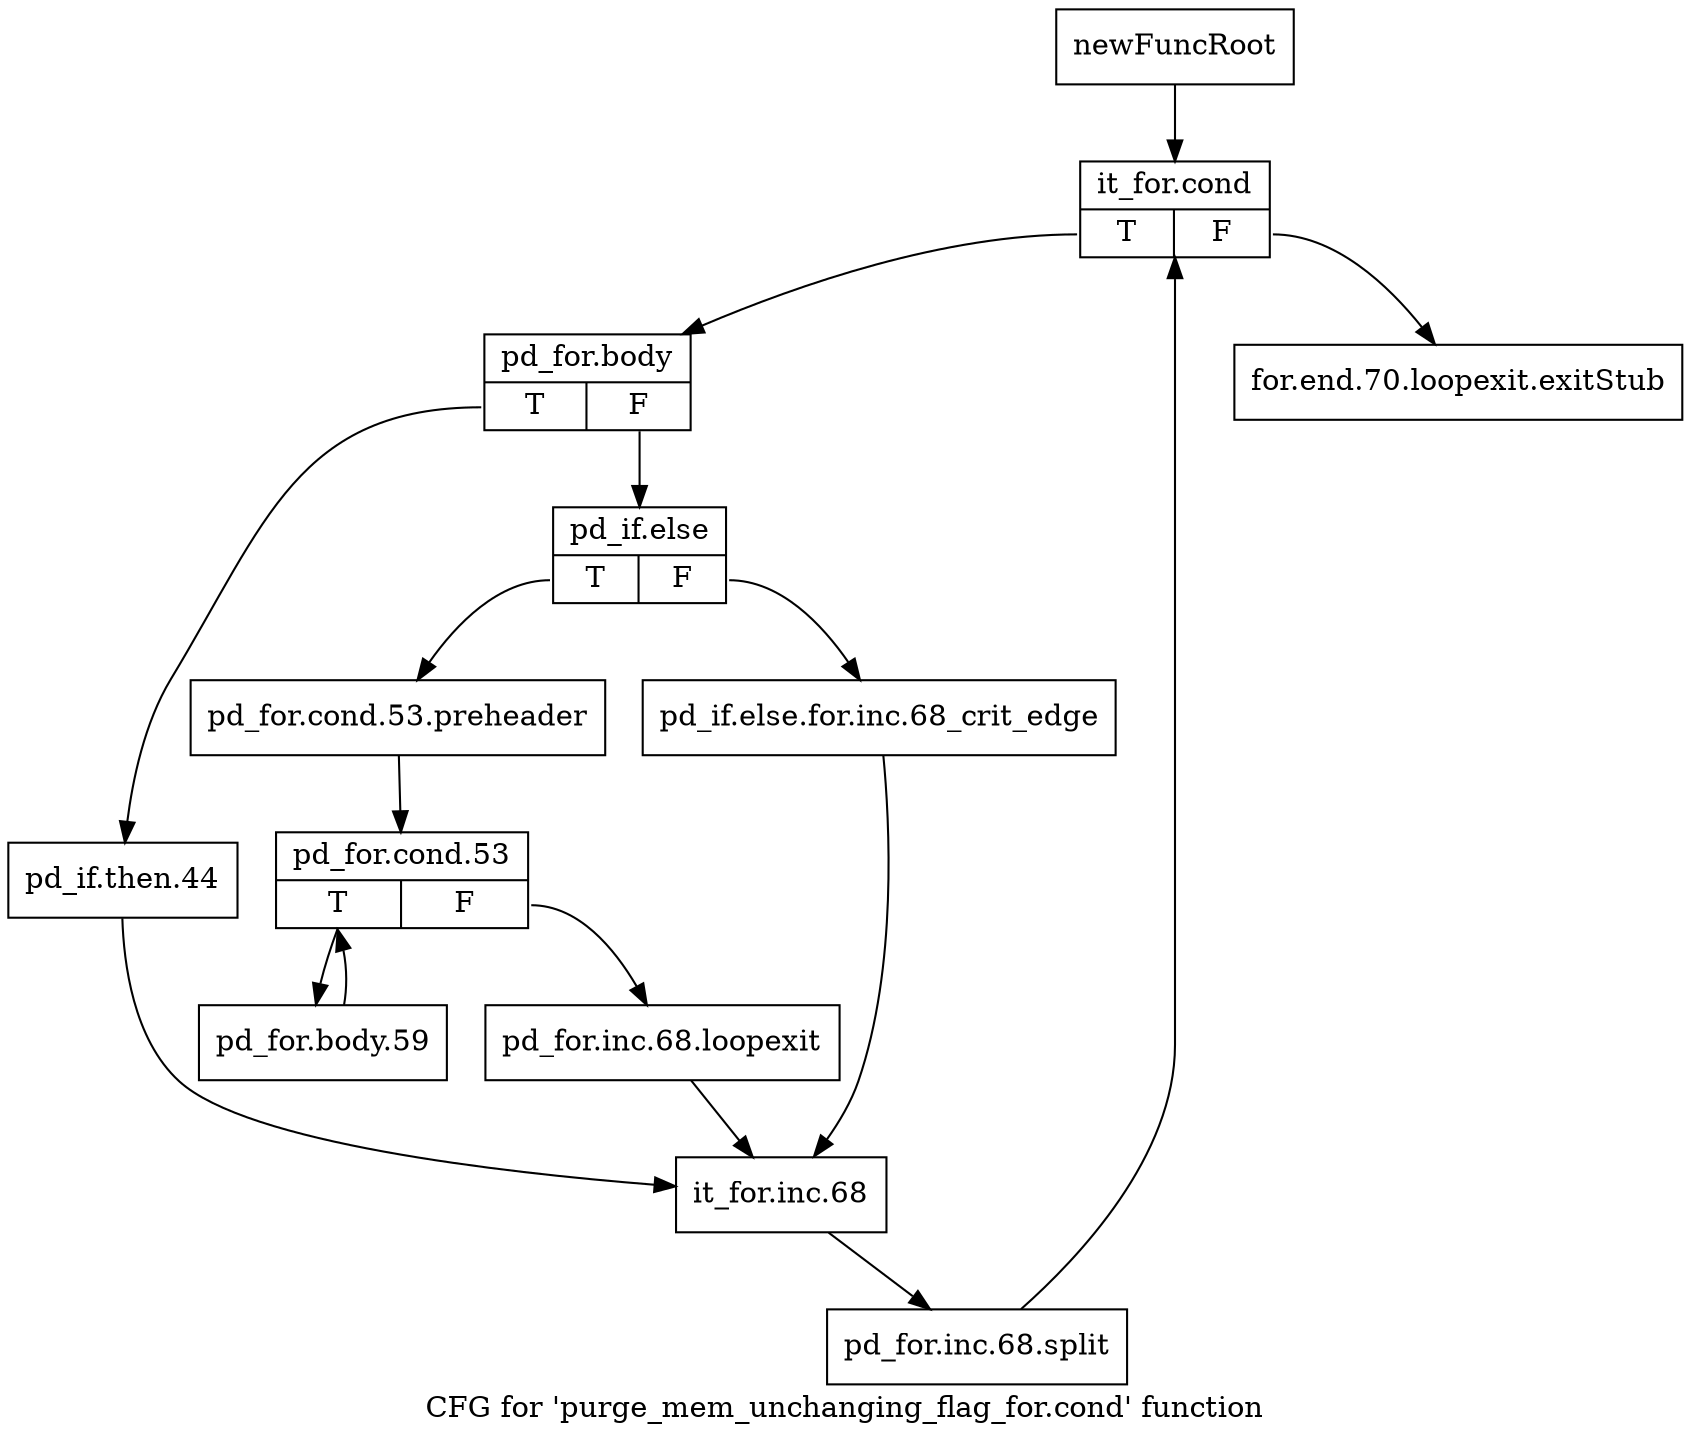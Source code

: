digraph "CFG for 'purge_mem_unchanging_flag_for.cond' function" {
	label="CFG for 'purge_mem_unchanging_flag_for.cond' function";

	Node0xc2852d0 [shape=record,label="{newFuncRoot}"];
	Node0xc2852d0 -> Node0xc28bc60;
	Node0xc28bc10 [shape=record,label="{for.end.70.loopexit.exitStub}"];
	Node0xc28bc60 [shape=record,label="{it_for.cond|{<s0>T|<s1>F}}"];
	Node0xc28bc60:s0 -> Node0xc28bcb0;
	Node0xc28bc60:s1 -> Node0xc28bc10;
	Node0xc28bcb0 [shape=record,label="{pd_for.body|{<s0>T|<s1>F}}"];
	Node0xc28bcb0:s0 -> Node0xc28cfa0;
	Node0xc28bcb0:s1 -> Node0xc28bd00;
	Node0xc28bd00 [shape=record,label="{pd_if.else|{<s0>T|<s1>F}}"];
	Node0xc28bd00:s0 -> Node0xc28bda0;
	Node0xc28bd00:s1 -> Node0xc28bd50;
	Node0xc28bd50 [shape=record,label="{pd_if.else.for.inc.68_crit_edge}"];
	Node0xc28bd50 -> Node0xc28cff0;
	Node0xc28bda0 [shape=record,label="{pd_for.cond.53.preheader}"];
	Node0xc28bda0 -> Node0xc28bdf0;
	Node0xc28bdf0 [shape=record,label="{pd_for.cond.53|{<s0>T|<s1>F}}"];
	Node0xc28bdf0:s0 -> Node0xc28be90;
	Node0xc28bdf0:s1 -> Node0xc28be40;
	Node0xc28be40 [shape=record,label="{pd_for.inc.68.loopexit}"];
	Node0xc28be40 -> Node0xc28cff0;
	Node0xc28be90 [shape=record,label="{pd_for.body.59}"];
	Node0xc28be90 -> Node0xc28bdf0;
	Node0xc28cfa0 [shape=record,label="{pd_if.then.44}"];
	Node0xc28cfa0 -> Node0xc28cff0;
	Node0xc28cff0 [shape=record,label="{it_for.inc.68}"];
	Node0xc28cff0 -> Node0xfad6a80;
	Node0xfad6a80 [shape=record,label="{pd_for.inc.68.split}"];
	Node0xfad6a80 -> Node0xc28bc60;
}
